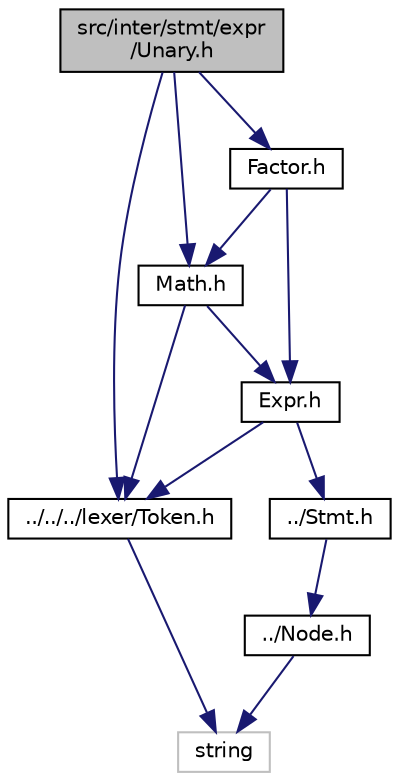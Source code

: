 digraph "src/inter/stmt/expr/Unary.h"
{
  edge [fontname="Helvetica",fontsize="10",labelfontname="Helvetica",labelfontsize="10"];
  node [fontname="Helvetica",fontsize="10",shape=record];
  Node0 [label="src/inter/stmt/expr\l/Unary.h",height=0.2,width=0.4,color="black", fillcolor="grey75", style="filled", fontcolor="black"];
  Node0 -> Node1 [color="midnightblue",fontsize="10",style="solid",fontname="Helvetica"];
  Node1 [label="Math.h",height=0.2,width=0.4,color="black", fillcolor="white", style="filled",URL="$_math_8h.html"];
  Node1 -> Node2 [color="midnightblue",fontsize="10",style="solid",fontname="Helvetica"];
  Node2 [label="../../../lexer/Token.h",height=0.2,width=0.4,color="black", fillcolor="white", style="filled",URL="$_token_8h.html"];
  Node2 -> Node3 [color="midnightblue",fontsize="10",style="solid",fontname="Helvetica"];
  Node3 [label="string",height=0.2,width=0.4,color="grey75", fillcolor="white", style="filled"];
  Node1 -> Node4 [color="midnightblue",fontsize="10",style="solid",fontname="Helvetica"];
  Node4 [label="Expr.h",height=0.2,width=0.4,color="black", fillcolor="white", style="filled",URL="$_expr_8h.html"];
  Node4 -> Node5 [color="midnightblue",fontsize="10",style="solid",fontname="Helvetica"];
  Node5 [label="../Stmt.h",height=0.2,width=0.4,color="black", fillcolor="white", style="filled",URL="$_stmt_8h.html"];
  Node5 -> Node6 [color="midnightblue",fontsize="10",style="solid",fontname="Helvetica"];
  Node6 [label="../Node.h",height=0.2,width=0.4,color="black", fillcolor="white", style="filled",URL="$_node_8h.html"];
  Node6 -> Node3 [color="midnightblue",fontsize="10",style="solid",fontname="Helvetica"];
  Node4 -> Node2 [color="midnightblue",fontsize="10",style="solid",fontname="Helvetica"];
  Node0 -> Node7 [color="midnightblue",fontsize="10",style="solid",fontname="Helvetica"];
  Node7 [label="Factor.h",height=0.2,width=0.4,color="black", fillcolor="white", style="filled",URL="$_factor_8h.html"];
  Node7 -> Node4 [color="midnightblue",fontsize="10",style="solid",fontname="Helvetica"];
  Node7 -> Node1 [color="midnightblue",fontsize="10",style="solid",fontname="Helvetica"];
  Node0 -> Node2 [color="midnightblue",fontsize="10",style="solid",fontname="Helvetica"];
}
